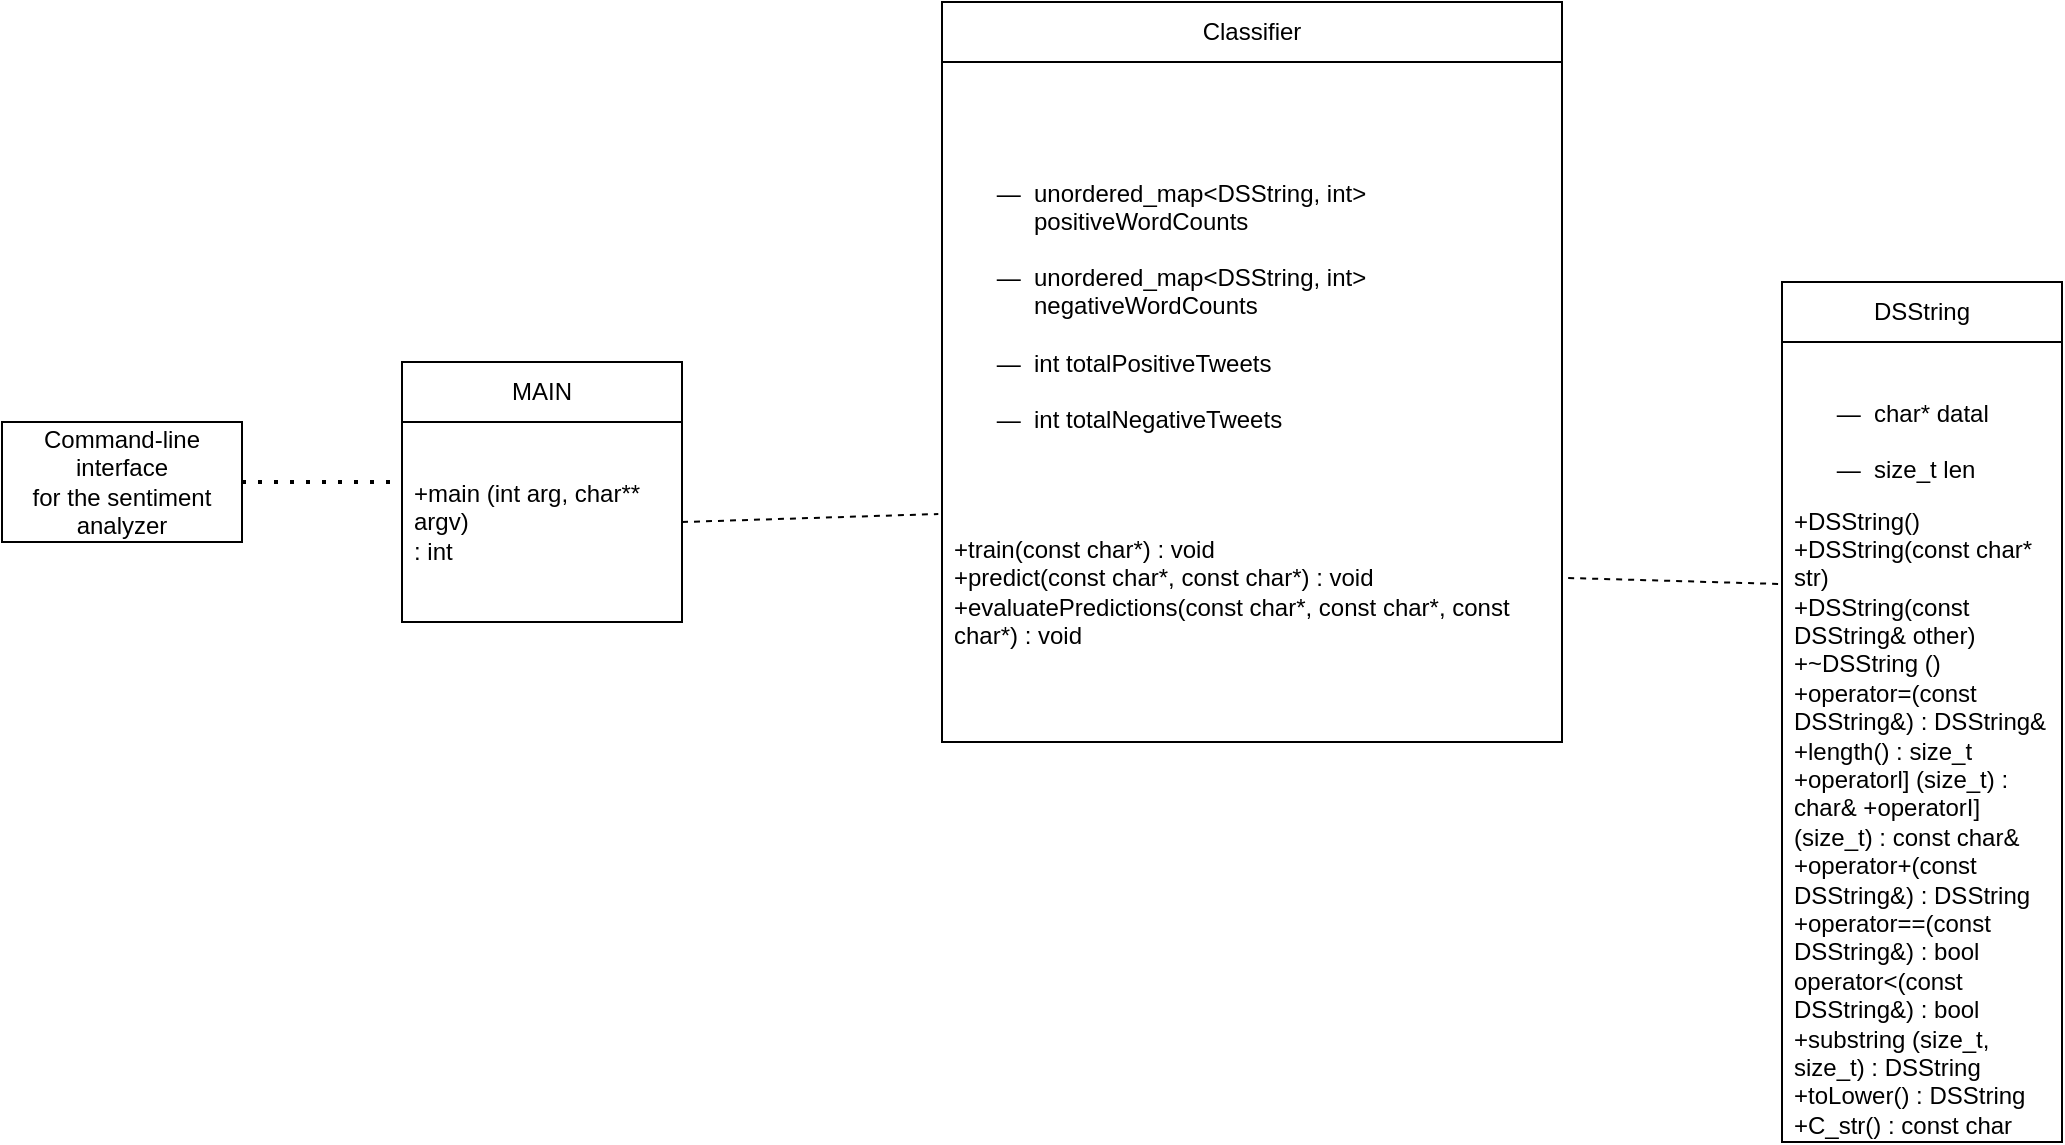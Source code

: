 <mxfile version="24.8.4">
  <diagram name="Page-1" id="e7e014a7-5840-1c2e-5031-d8a46d1fe8dd">
    <mxGraphModel dx="1242" dy="827" grid="1" gridSize="10" guides="1" tooltips="1" connect="1" arrows="1" fold="1" page="1" pageScale="1" pageWidth="1169" pageHeight="826" background="none" math="0" shadow="0">
      <root>
        <mxCell id="0" />
        <mxCell id="1" parent="0" />
        <mxCell id="dBf95pcwiir-MxDVO1sl-41" value="&lt;div&gt;Command-line interface&lt;/div&gt;&lt;div&gt;for the sentiment analyzer&lt;/div&gt;" style="rounded=0;whiteSpace=wrap;html=1;" vertex="1" parent="1">
          <mxGeometry x="40" y="340" width="120" height="60" as="geometry" />
        </mxCell>
        <mxCell id="dBf95pcwiir-MxDVO1sl-42" value="MAIN" style="swimlane;fontStyle=0;childLayout=stackLayout;horizontal=1;startSize=30;horizontalStack=0;resizeParent=1;resizeParentMax=0;resizeLast=0;collapsible=1;marginBottom=0;whiteSpace=wrap;html=1;" vertex="1" parent="1">
          <mxGeometry x="240" y="310" width="140" height="130" as="geometry" />
        </mxCell>
        <mxCell id="dBf95pcwiir-MxDVO1sl-43" value="&lt;div&gt;+main (int arg, char** argv)&lt;/div&gt;&lt;div&gt;: int&lt;/div&gt;" style="text;strokeColor=none;fillColor=none;align=left;verticalAlign=middle;spacingLeft=4;spacingRight=4;overflow=hidden;points=[[0,0.5],[1,0.5]];portConstraint=eastwest;rotatable=0;whiteSpace=wrap;html=1;" vertex="1" parent="dBf95pcwiir-MxDVO1sl-42">
          <mxGeometry y="30" width="140" height="100" as="geometry" />
        </mxCell>
        <mxCell id="dBf95pcwiir-MxDVO1sl-48" value="" style="endArrow=none;dashed=1;html=1;dashPattern=1 3;strokeWidth=2;rounded=0;exitX=1;exitY=0.5;exitDx=0;exitDy=0;entryX=-0.029;entryY=0.3;entryDx=0;entryDy=0;entryPerimeter=0;" edge="1" parent="1" source="dBf95pcwiir-MxDVO1sl-41" target="dBf95pcwiir-MxDVO1sl-43">
          <mxGeometry width="50" height="50" relative="1" as="geometry">
            <mxPoint x="560" y="450" as="sourcePoint" />
            <mxPoint x="610" y="400" as="targetPoint" />
          </mxGeometry>
        </mxCell>
        <mxCell id="dBf95pcwiir-MxDVO1sl-49" value="Classifier" style="swimlane;fontStyle=0;childLayout=stackLayout;horizontal=1;startSize=30;horizontalStack=0;resizeParent=1;resizeParentMax=0;resizeLast=0;collapsible=1;marginBottom=0;whiteSpace=wrap;html=1;" vertex="1" parent="1">
          <mxGeometry x="510" y="130" width="310" height="370" as="geometry" />
        </mxCell>
        <mxCell id="dBf95pcwiir-MxDVO1sl-50" value="&lt;ul style=&quot;list-style-type: &#39;—&amp;nbsp;&amp;nbsp;&#39;&quot;&gt;&lt;br/&gt;&lt;li style=&quot;margin: 0px; font-style: normal; font-variant-caps: normal; font-stretch: normal; line-height: normal; font-size-adjust: none; font-kerning: auto; font-variant-alternates: normal; font-variant-ligatures: normal; font-variant-numeric: normal; font-variant-east-asian: normal; font-variant-position: normal; font-variant-emoji: normal; font-feature-settings: normal; font-optical-sizing: auto; font-variation-settings: normal;&quot;&gt;﻿unordered_map&amp;lt;DSString, int&amp;gt; positiveWordCounts&lt;/li&gt;&lt;br/&gt;&lt;li style=&quot;margin: 0px; font-style: normal; font-variant-caps: normal; font-stretch: normal; line-height: normal; font-size-adjust: none; font-kerning: auto; font-variant-alternates: normal; font-variant-ligatures: normal; font-variant-numeric: normal; font-variant-east-asian: normal; font-variant-position: normal; font-variant-emoji: normal; font-feature-settings: normal; font-optical-sizing: auto; font-variation-settings: normal;&quot;&gt;﻿unordered_map&amp;lt;DSString, int&amp;gt; negativeWordCounts&lt;/li&gt;&lt;br/&gt;&lt;li style=&quot;margin: 0px; font-style: normal; font-variant-caps: normal; font-stretch: normal; line-height: normal; font-size-adjust: none; font-kerning: auto; font-variant-alternates: normal; font-variant-ligatures: normal; font-variant-numeric: normal; font-variant-east-asian: normal; font-variant-position: normal; font-variant-emoji: normal; font-feature-settings: normal; font-optical-sizing: auto; font-variation-settings: normal;&quot;&gt;﻿int totalPositiveTweets&lt;/li&gt;&lt;br/&gt;&lt;li style=&quot;margin: 0px; font-style: normal; font-variant-caps: normal; font-stretch: normal; line-height: normal; font-size-adjust: none; font-kerning: auto; font-variant-alternates: normal; font-variant-ligatures: normal; font-variant-numeric: normal; font-variant-east-asian: normal; font-variant-position: normal; font-variant-emoji: normal; font-feature-settings: normal; font-optical-sizing: auto; font-variation-settings: normal;&quot;&gt;﻿int totalNegativeTweets&lt;/li&gt;&lt;/ul&gt;" style="text;strokeColor=none;fillColor=none;align=left;verticalAlign=middle;spacingLeft=4;spacingRight=4;overflow=hidden;points=[[0,0.5],[1,0.5]];portConstraint=eastwest;rotatable=0;whiteSpace=wrap;html=1;" vertex="1" parent="dBf95pcwiir-MxDVO1sl-49">
          <mxGeometry y="30" width="310" height="30" as="geometry" />
        </mxCell>
        <mxCell id="dBf95pcwiir-MxDVO1sl-51" value="&lt;ul style=&quot;list-style-type: &#39;—&amp;nbsp;&amp;nbsp;&#39;&quot;&gt;&lt;br/&gt;&lt;li style=&quot;margin: 0px; font-style: normal; font-variant-caps: normal; font-stretch: normal; line-height: normal; font-size-adjust: none; font-kerning: auto; font-variant-alternates: normal; font-variant-ligatures: normal; font-variant-numeric: normal; font-variant-east-asian: normal; font-variant-position: normal; font-variant-emoji: normal; font-feature-settings: normal; font-optical-sizing: auto; font-variation-settings: normal;&quot;&gt;﻿unordered_map&amp;lt;DSString, int&amp;gt; positiveWordCounts&lt;/li&gt;&lt;br/&gt;&lt;li style=&quot;margin: 0px; font-style: normal; font-variant-caps: normal; font-stretch: normal; line-height: normal; font-size-adjust: none; font-kerning: auto; font-variant-alternates: normal; font-variant-ligatures: normal; font-variant-numeric: normal; font-variant-east-asian: normal; font-variant-position: normal; font-variant-emoji: normal; font-feature-settings: normal; font-optical-sizing: auto; font-variation-settings: normal;&quot;&gt;﻿unordered_map&amp;lt;DSString, int&amp;gt; negativeWordCounts&lt;/li&gt;&lt;br/&gt;&lt;li style=&quot;margin: 0px; font-style: normal; font-variant-caps: normal; font-stretch: normal; line-height: normal; font-size-adjust: none; font-kerning: auto; font-variant-alternates: normal; font-variant-ligatures: normal; font-variant-numeric: normal; font-variant-east-asian: normal; font-variant-position: normal; font-variant-emoji: normal; font-feature-settings: normal; font-optical-sizing: auto; font-variation-settings: normal;&quot;&gt;﻿int totalPositiveTweets&lt;/li&gt;&lt;br/&gt;&lt;li style=&quot;margin: 0px; font-style: normal; font-variant-caps: normal; font-stretch: normal; line-height: normal; font-size-adjust: none; font-kerning: auto; font-variant-alternates: normal; font-variant-ligatures: normal; font-variant-numeric: normal; font-variant-east-asian: normal; font-variant-position: normal; font-variant-emoji: normal; font-feature-settings: normal; font-optical-sizing: auto; font-variation-settings: normal;&quot;&gt;﻿int totalNegativeTweets&lt;/li&gt;&lt;/ul&gt;" style="text;strokeColor=none;fillColor=none;align=left;verticalAlign=middle;spacingLeft=4;spacingRight=4;overflow=hidden;points=[[0,0.5],[1,0.5]];portConstraint=eastwest;rotatable=0;whiteSpace=wrap;html=1;" vertex="1" parent="dBf95pcwiir-MxDVO1sl-49">
          <mxGeometry y="60" width="310" height="160" as="geometry" />
        </mxCell>
        <mxCell id="dBf95pcwiir-MxDVO1sl-52" value="&lt;div&gt;+train(const char*) : void&lt;/div&gt;&lt;div&gt;+predict(const char*, const char*) : void&lt;/div&gt;&lt;div&gt;+evaluatePredictions(const char*, const char*, const char*) : void&lt;/div&gt;" style="text;strokeColor=none;fillColor=none;align=left;verticalAlign=middle;spacingLeft=4;spacingRight=4;overflow=hidden;points=[[0,0.5],[1,0.5]];portConstraint=eastwest;rotatable=0;whiteSpace=wrap;html=1;" vertex="1" parent="dBf95pcwiir-MxDVO1sl-49">
          <mxGeometry y="220" width="310" height="150" as="geometry" />
        </mxCell>
        <mxCell id="dBf95pcwiir-MxDVO1sl-55" value="" style="endArrow=none;dashed=1;html=1;rounded=0;exitX=1;exitY=0.5;exitDx=0;exitDy=0;entryX=-0.006;entryY=0.24;entryDx=0;entryDy=0;entryPerimeter=0;" edge="1" parent="1" source="dBf95pcwiir-MxDVO1sl-43" target="dBf95pcwiir-MxDVO1sl-52">
          <mxGeometry width="50" height="50" relative="1" as="geometry">
            <mxPoint x="560" y="450" as="sourcePoint" />
            <mxPoint x="610" y="400" as="targetPoint" />
          </mxGeometry>
        </mxCell>
        <mxCell id="dBf95pcwiir-MxDVO1sl-56" value="DSString" style="swimlane;fontStyle=0;childLayout=stackLayout;horizontal=1;startSize=30;horizontalStack=0;resizeParent=1;resizeParentMax=0;resizeLast=0;collapsible=1;marginBottom=0;whiteSpace=wrap;html=1;" vertex="1" parent="1">
          <mxGeometry x="930" y="270" width="140" height="430" as="geometry" />
        </mxCell>
        <mxCell id="dBf95pcwiir-MxDVO1sl-57" value="&lt;ul style=&quot;list-style-type: &#39;—&amp;nbsp;&amp;nbsp;&#39;&quot;&gt;&lt;br/&gt;&lt;li style=&quot;margin: 0px; font-style: normal; font-variant-caps: normal; font-stretch: normal; line-height: normal; font-size-adjust: none; font-kerning: auto; font-variant-alternates: normal; font-variant-ligatures: normal; font-variant-numeric: normal; font-variant-east-asian: normal; font-variant-position: normal; font-variant-emoji: normal; font-feature-settings: normal; font-optical-sizing: auto; font-variation-settings: normal;&quot;&gt;﻿char* datal&lt;/li&gt;&lt;br/&gt;&lt;li style=&quot;margin: 0px; font-style: normal; font-variant-caps: normal; font-stretch: normal; line-height: normal; font-size-adjust: none; font-kerning: auto; font-variant-alternates: normal; font-variant-ligatures: normal; font-variant-numeric: normal; font-variant-east-asian: normal; font-variant-position: normal; font-variant-emoji: normal; font-feature-settings: normal; font-optical-sizing: auto; font-variation-settings: normal;&quot;&gt;﻿size_t len&lt;/li&gt;&lt;/ul&gt;" style="text;strokeColor=none;fillColor=none;align=left;verticalAlign=middle;spacingLeft=4;spacingRight=4;overflow=hidden;points=[[0,0.5],[1,0.5]];portConstraint=eastwest;rotatable=0;whiteSpace=wrap;html=1;" vertex="1" parent="dBf95pcwiir-MxDVO1sl-56">
          <mxGeometry y="30" width="140" height="80" as="geometry" />
        </mxCell>
        <mxCell id="dBf95pcwiir-MxDVO1sl-58" value="&lt;div&gt;+DSString()&lt;/div&gt;&lt;div&gt;+DSString(const char* str)&lt;/div&gt;&lt;div&gt;+DSString(const DSString&amp;amp; other)&lt;/div&gt;&lt;div&gt;+~DSString () +operator=(const DSString&amp;amp;) : DSString&amp;amp;&lt;/div&gt;&lt;div&gt;+length() : size_t +operatorl] (size_t) : char&amp;amp; +operatorI] (size_t) : const char&amp;amp; +operator+(const DSString&amp;amp;) : DSString +operator==(const DSString&amp;amp;) : bool operator&amp;lt;(const DSString&amp;amp;) : bool +substring (size_t, size_t) : DSString&lt;/div&gt;&lt;div&gt;+toLower() : DSString&lt;/div&gt;&lt;div&gt;+C_str() : const char&lt;/div&gt;" style="text;strokeColor=none;fillColor=none;align=left;verticalAlign=middle;spacingLeft=4;spacingRight=4;overflow=hidden;points=[[0,0.5],[1,0.5]];portConstraint=eastwest;rotatable=0;whiteSpace=wrap;html=1;" vertex="1" parent="dBf95pcwiir-MxDVO1sl-56">
          <mxGeometry y="110" width="140" height="320" as="geometry" />
        </mxCell>
        <mxCell id="dBf95pcwiir-MxDVO1sl-61" value="" style="endArrow=none;dashed=1;html=1;rounded=0;entryX=1.006;entryY=0.453;entryDx=0;entryDy=0;entryPerimeter=0;exitX=-0.014;exitY=0.128;exitDx=0;exitDy=0;exitPerimeter=0;" edge="1" parent="1" source="dBf95pcwiir-MxDVO1sl-58" target="dBf95pcwiir-MxDVO1sl-52">
          <mxGeometry width="50" height="50" relative="1" as="geometry">
            <mxPoint x="860" y="600" as="sourcePoint" />
            <mxPoint x="850" y="390" as="targetPoint" />
          </mxGeometry>
        </mxCell>
      </root>
    </mxGraphModel>
  </diagram>
</mxfile>
